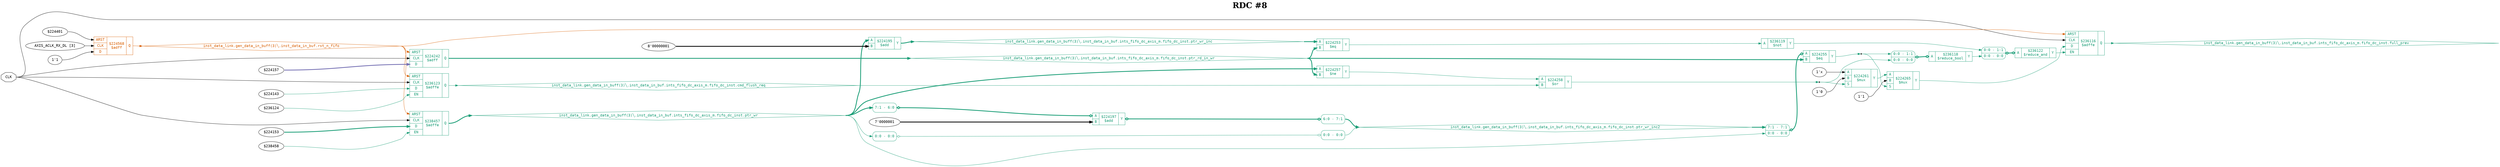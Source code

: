 digraph "spacefibre_light_top" {
label=<<b>RDC #8</b>>;
labelloc="t"
fontsize="30"
node ["fontname"="Courier"]
edge ["fontname"="Courier"]
rankdir="LR";
remincross=true;
n10 [ shape=octagon, label="CLK", color="black", fontcolor="black", href="/src/ip_spacefibre_light_top/spacefibre_light_top.vhd#45" ];
n11 [ shape=diamond, label="inst_data_link.gen_data_in_buff(3)&#9586;.inst_data_in_buf.ints_fifo_dc_axis_m.fifo_dc_inst.cmd_flush_req", colorscheme="dark28", color="1", fontcolor="1", href="/src/ip/fifo_dc/fifo_dc.vhd#111" ];
n12 [ shape=diamond, label="inst_data_link.gen_data_in_buff(3)&#9586;.inst_data_in_buf.ints_fifo_dc_axis_m.fifo_dc_inst.full_prev", colorscheme="dark28", color="1", fontcolor="1", href="/src/ip/fifo_dc/fifo_dc.vhd#128" ];
n13 [ shape=diamond, label="inst_data_link.gen_data_in_buff(3)&#9586;.inst_data_in_buf.ints_fifo_dc_axis_m.fifo_dc_inst.ptr_rd_in_wr", colorscheme="dark28", color="1", fontcolor="1", href="/src/ip/fifo_dc/fifo_dc.vhd#106" ];
n14 [ shape=diamond, label="inst_data_link.gen_data_in_buff(3)&#9586;.inst_data_in_buf.ints_fifo_dc_axis_m.fifo_dc_inst.ptr_wr", colorscheme="dark28", color="1", fontcolor="1", href="/src/ip/fifo_dc/fifo_dc.vhd#94" ];
n15 [ shape=diamond, label="inst_data_link.gen_data_in_buff(3)&#9586;.inst_data_in_buf.ints_fifo_dc_axis_m.fifo_dc_inst.ptr_wr_inc", colorscheme="dark28", color="1", fontcolor="1", href="/src/ip/fifo_dc/fifo_dc.vhd#95" ];
n16 [ shape=diamond, label="inst_data_link.gen_data_in_buff(3)&#9586;.inst_data_in_buf.ints_fifo_dc_axis_m.fifo_dc_inst.ptr_wr_inc2", colorscheme="dark28", color="1", fontcolor="1", href="/src/ip/fifo_dc/fifo_dc.vhd#96" ];
n17 [ shape=diamond, label="inst_data_link.gen_data_in_buff(3)&#9586;.inst_data_in_buf.rst_n_fifo", colorscheme="dark28", color="2", fontcolor="2", href="/src/module_data_link/data_in_buf.vhd#142" ];
{ rank="source"; n10;}
{ rank="sink";}
c22 [ shape=record, label="{{<p18> ARST|<p10> CLK|<p19> D|<p20> EN}|$236116\n$adffe|{<p21> Q}}", colorscheme="dark28", color="1", fontcolor="1" , href="/src/ip/fifo_dc/fifo_dc.vhd#256"  ];
v0 [ label="$224143" ];
v1 [ label="$236124" ];
c23 [ shape=record, label="{{<p18> ARST|<p10> CLK|<p19> D|<p20> EN}|$236123\n$adffe|{<p21> Q}}", colorscheme="dark28", color="1", fontcolor="1" , href="/src/ip/fifo_dc/fifo_dc.vhd#440"  ];
v2 [ label="$224153" ];
v3 [ label="$238458" ];
c24 [ shape=record, label="{{<p18> ARST|<p10> CLK|<p19> D|<p20> EN}|$238457\n$adffe|{<p21> Q}}", colorscheme="dark28", color="1", fontcolor="1" , href="/src/ip/fifo_dc/fifo_dc.vhd#199"  ];
c27 [ shape=record, label="{{<p25> A}|$236118\n$reduce_bool|{<p26> Y}}", colorscheme="dark28", color="1", fontcolor="1" ];
x4 [ shape=record, style=rounded, label="<s1> 0:0 - 1:1 |<s0> 0:0 - 0:0 ", colorscheme="dark28", color="1", fontcolor="1" ];
x4:e -> c27:p25:w [arrowhead=odiamond, arrowtail=odiamond, dir=both, colorscheme="dark28", color="1", fontcolor="1", style="setlinewidth(3)", label=""];
c28 [ shape=record, label="{{<p25> A}|$236119\n$not|{<p26> Y}}", colorscheme="dark28", color="1", fontcolor="1" ];
c29 [ shape=record, label="{{<p25> A}|$236122\n$reduce_and|{<p26> Y}}", colorscheme="dark28", color="1", fontcolor="1" ];
x5 [ shape=record, style=rounded, label="<s1> 0:0 - 1:1 |<s0> 0:0 - 0:0 ", colorscheme="dark28", color="1", fontcolor="1" ];
x5:e -> c29:p25:w [arrowhead=odiamond, arrowtail=odiamond, dir=both, colorscheme="dark28", color="1", fontcolor="1", style="setlinewidth(3)", label=""];
v6 [ label="$224401" ];
v7 [ label="AXIS_ACLK_RX_DL [3]" ];
v8 [ label="1'1" ];
c30 [ shape=record, label="{{<p18> ARST|<p10> CLK|<p19> D}|$224568\n$adff|{<p21> Q}}", colorscheme="dark28", color="2", fontcolor="2" , href="/src/module_data_link/data_in_buf.vhd#194"  ];
v9 [ label="8'00000001" ];
c32 [ shape=record, label="{{<p25> A|<p31> B}|$224195\n$add|{<p26> Y}}", colorscheme="dark28", color="1", fontcolor="1" , href="/src/ip/fifo_dc/fifo_dc.vhd#170"  ];
v11 [ label="7'0000001" ];
c33 [ shape=record, label="{{<p25> A|<p31> B}|$224197\n$add|{<p26> Y}}", colorscheme="dark28", color="1", fontcolor="1" , href="/src/ip/fifo_dc/fifo_dc.vhd#171"  ];
x10 [ shape=record, style=rounded, label="<s0> 7:1 - 6:0 ", colorscheme="dark28", color="1", fontcolor="1" ];
x10:e -> c33:p25:w [arrowhead=odiamond, arrowtail=odiamond, dir=both, colorscheme="dark28", color="1", fontcolor="1", style="setlinewidth(3)", label=""];
x12 [ shape=record, style=rounded, label="<s0> 6:0 - 7:1 ", colorscheme="dark28", color="1", fontcolor="1" ];
c33:p26:e -> x12:w [arrowhead=odiamond, arrowtail=odiamond, dir=both, colorscheme="dark28", color="1", fontcolor="1", style="setlinewidth(3)", label=""];
c34 [ shape=record, label="{{<p25> A|<p31> B}|$224253\n$eq|{<p26> Y}}", colorscheme="dark28", color="1", fontcolor="1" , href="/src/ip/fifo_dc/fifo_dc.vhd#262"  ];
c35 [ shape=record, label="{{<p25> A|<p31> B}|$224255\n$eq|{<p26> Y}}", colorscheme="dark28", color="1", fontcolor="1" , href="/src/ip/fifo_dc/fifo_dc.vhd#264"  ];
x13 [ shape=record, style=rounded, label="<s1> 7:1 - 7:1 |<s0> 0:0 - 0:0 ", colorscheme="dark28", color="1", fontcolor="1" ];
x13:e -> c35:p25:w [arrowhead=odiamond, arrowtail=odiamond, dir=both, colorscheme="dark28", color="1", fontcolor="1", style="setlinewidth(3)", label=""];
c36 [ shape=record, label="{{<p25> A|<p31> B}|$224258\n$or|{<p26> Y}}", colorscheme="dark28", color="1", fontcolor="1" , href="/src/ip/fifo_dc/fifo_dc.vhd#266"  ];
v14 [ label="1'x" ];
v15 [ label="1'0" ];
c38 [ shape=record, label="{{<p25> A|<p31> B|<p37> S}|$224261\n$mux|{<p26> Y}}", colorscheme="dark28", color="1", fontcolor="1" , href="/src/ip/fifo_dc/fifo_dc.vhd#262"  ];
v16 [ label="1'1" ];
c39 [ shape=record, label="{{<p25> A|<p31> B|<p37> S}|$224265\n$mux|{<p26> Y}}", colorscheme="dark28", color="1", fontcolor="1" , href="/src/ip/fifo_dc/fifo_dc.vhd#262"  ];
c40 [ shape=record, label="{{<p25> A|<p31> B}|$224257\n$ne|{<p26> Y}}", colorscheme="dark28", color="1", fontcolor="1" , href="/src/ip/fifo_dc/fifo_dc.vhd#266"  ];
v17 [ label="$224157" ];
c41 [ shape=record, label="{{<p18> ARST|<p10> CLK|<p19> D}|$224242\n$adff|{<p21> Q}}", colorscheme="dark28", color="1", fontcolor="1" , href="/src/ip/fifo_dc/fifo_dc.vhd#222"  ];
x18 [ shape=record, style=rounded, label="<s0> 0:0 - 0:0 ", colorscheme="dark28", color="1", fontcolor="1" ];
x19 [ shape=record, style=rounded, label="<s0> 0:0 - 0:0 ", colorscheme="dark28", color="1", fontcolor="1" ];
x18:e -> x19:w [arrowhead=odiamond, arrowtail=odiamond, dir=both, colorscheme="dark28", color="1", fontcolor="1", label=""];
c27:p26:e -> x5:s0:w [colorscheme="dark28", color="1", fontcolor="1", label=""];
n10:e -> c22:p10:w [color="black", fontcolor="black", label=""];
n10:e -> c23:p10:w [color="black", fontcolor="black", label=""];
n10:e -> c24:p10:w [color="black", fontcolor="black", label=""];
n10:e -> c41:p10:w [color="black", fontcolor="black", label=""];
c23:p21:e -> n11:w [colorscheme="dark28", color="1", fontcolor="1", label=""];
n11:e -> c36:p31:w [colorscheme="dark28", color="1", fontcolor="1", label=""];
c22:p21:e -> n12:w [colorscheme="dark28", color="1", fontcolor="1", label=""];
c41:p21:e -> n13:w [colorscheme="dark28", color="1", fontcolor="1", style="setlinewidth(3)", label=""];
n13:e -> c34:p31:w [colorscheme="dark28", color="1", fontcolor="1", style="setlinewidth(3)", label=""];
n13:e -> c35:p31:w [colorscheme="dark28", color="1", fontcolor="1", style="setlinewidth(3)", label=""];
n13:e -> c40:p31:w [colorscheme="dark28", color="1", fontcolor="1", style="setlinewidth(3)", label=""];
c24:p21:e -> n14:w [colorscheme="dark28", color="1", fontcolor="1", style="setlinewidth(3)", label=""];
n14:e -> c32:p25:w [colorscheme="dark28", color="1", fontcolor="1", style="setlinewidth(3)", label=""];
n14:e -> c40:p25:w [colorscheme="dark28", color="1", fontcolor="1", style="setlinewidth(3)", label=""];
n14:e -> x10:s0:w [colorscheme="dark28", color="1", fontcolor="1", style="setlinewidth(3)", label=""];
n14:e -> x13:s0:w [colorscheme="dark28", color="1", fontcolor="1", label=""];
n14:e -> x18:s0:w [colorscheme="dark28", color="1", fontcolor="1", label=""];
c32:p26:e -> n15:w [colorscheme="dark28", color="1", fontcolor="1", style="setlinewidth(3)", label=""];
n15:e -> c34:p25:w [colorscheme="dark28", color="1", fontcolor="1", style="setlinewidth(3)", label=""];
x12:s0:e -> n16:w [colorscheme="dark28", color="1", fontcolor="1", style="setlinewidth(3)", label=""];
x19:s0:e -> n16:w [colorscheme="dark28", color="1", fontcolor="1", label=""];
n16:e -> x13:s1:w [colorscheme="dark28", color="1", fontcolor="1", style="setlinewidth(3)", label=""];
c30:p21:e -> n17:w [colorscheme="dark28", color="2", fontcolor="2", label=""];
n17:e -> c22:p18:w [colorscheme="dark28", color="2", fontcolor="2", label=""];
n17:e -> c23:p18:w [colorscheme="dark28", color="2", fontcolor="2", label=""];
n17:e -> c24:p18:w [colorscheme="dark28", color="2", fontcolor="2", label=""];
n17:e -> c41:p18:w [colorscheme="dark28", color="2", fontcolor="2", label=""];
c29:p26:e -> c22:p20:w [colorscheme="dark28", color="1", fontcolor="1", label=""];
c28:p26:e -> x5:s1:w [colorscheme="dark28", color="1", fontcolor="1", label=""];
c34:p26:e -> c28:p25:w [colorscheme="dark28", color="1", fontcolor="1", label=""];
n5 [ shape=point ];
c35:p26:e -> n5:w [colorscheme="dark28", color="1", fontcolor="1", label=""];
n5:e -> c39:p37:w [colorscheme="dark28", color="1", fontcolor="1", label=""];
n5:e -> x4:s1:w [colorscheme="dark28", color="1", fontcolor="1", label=""];
c40:p26:e -> c36:p25:w [colorscheme="dark28", color="1", fontcolor="1", label=""];
n7 [ shape=point ];
c36:p26:e -> n7:w [colorscheme="dark28", color="1", fontcolor="1", label=""];
n7:e -> c38:p37:w [colorscheme="dark28", color="1", fontcolor="1", label=""];
n7:e -> x4:s0:w [colorscheme="dark28", color="1", fontcolor="1", label=""];
c38:p26:e -> c39:p25:w [colorscheme="dark28", color="1", fontcolor="1", label=""];
c39:p26:e -> c22:p19:w [colorscheme="dark28", color="1", fontcolor="1", label=""];
v0:e -> c23:p19:w [colorscheme="dark28", color="1", fontcolor="1", label=""];
v1:e -> c23:p20:w [colorscheme="dark28", color="1", fontcolor="1", label=""];
v11:e -> c33:p31:w [color="black", fontcolor="black", style="setlinewidth(3)", label=""];
v14:e -> c38:p25:w [color="black", fontcolor="black", label=""];
v15:e -> c38:p31:w [color="black", fontcolor="black", label=""];
v16:e -> c39:p31:w [color="black", fontcolor="black", label=""];
v17:e -> c41:p19:w [colorscheme="dark28", color="3", fontcolor="3", style="setlinewidth(3)", label=""];
v2:e -> c24:p19:w [colorscheme="dark28", color="1", fontcolor="1", style="setlinewidth(3)", label=""];
v3:e -> c24:p20:w [colorscheme="dark28", color="1", fontcolor="1", label=""];
v6:e -> c30:p18:w [color="black", fontcolor="black", label=""];
v7:e -> c30:p10:w [color="black", fontcolor="black", label=""];
v8:e -> c30:p19:w [color="black", fontcolor="black", label=""];
v9:e -> c32:p31:w [color="black", fontcolor="black", style="setlinewidth(3)", label=""];
}
